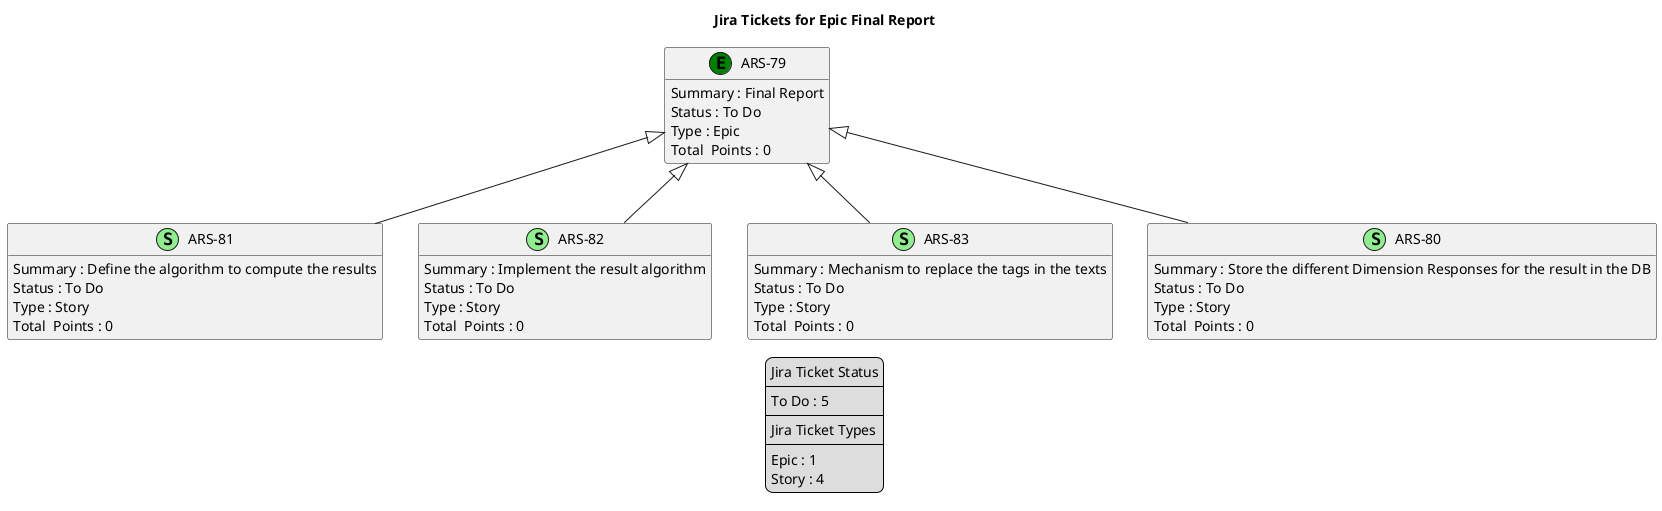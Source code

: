 @startuml
'https://plantuml.com/class-diagram

' GENERATE CLASS DIAGRAM ===========
' Generated at    : Thu May 16 15:52:42 CEST 2024

title Jira Tickets for Epic Final Report
hide empty members

legend
Jira Ticket Status
----
To Do : 5
----
Jira Ticket Types
----
Epic : 1
Story : 4
end legend


' Tickets =======
class "ARS-81" << (S,lightgreen) >> {
 Summary : Define the algorithm to compute the results
 Status : To Do
 Type : Story
Total  Points : 0
}

class "ARS-82" << (S,lightgreen) >> {
 Summary : Implement the result algorithm
 Status : To Do
 Type : Story
Total  Points : 0
}

class "ARS-83" << (S,lightgreen) >> {
 Summary : Mechanism to replace the tags in the texts
 Status : To Do
 Type : Story
Total  Points : 0
}

class "ARS-80" << (S,lightgreen) >> {
 Summary : Store the different Dimension Responses for the result in the DB
 Status : To Do
 Type : Story
Total  Points : 0
}

class "ARS-79" << (E,green) >> {
 Summary : Final Report
 Status : To Do
 Type : Epic
Total  Points : 0
}



' Links =======

' Parents =======
"ARS-79" <|-- "ARS-81"
"ARS-79" <|-- "ARS-82"
"ARS-79" <|-- "ARS-83"
"ARS-79" <|-- "ARS-80"



@enduml
